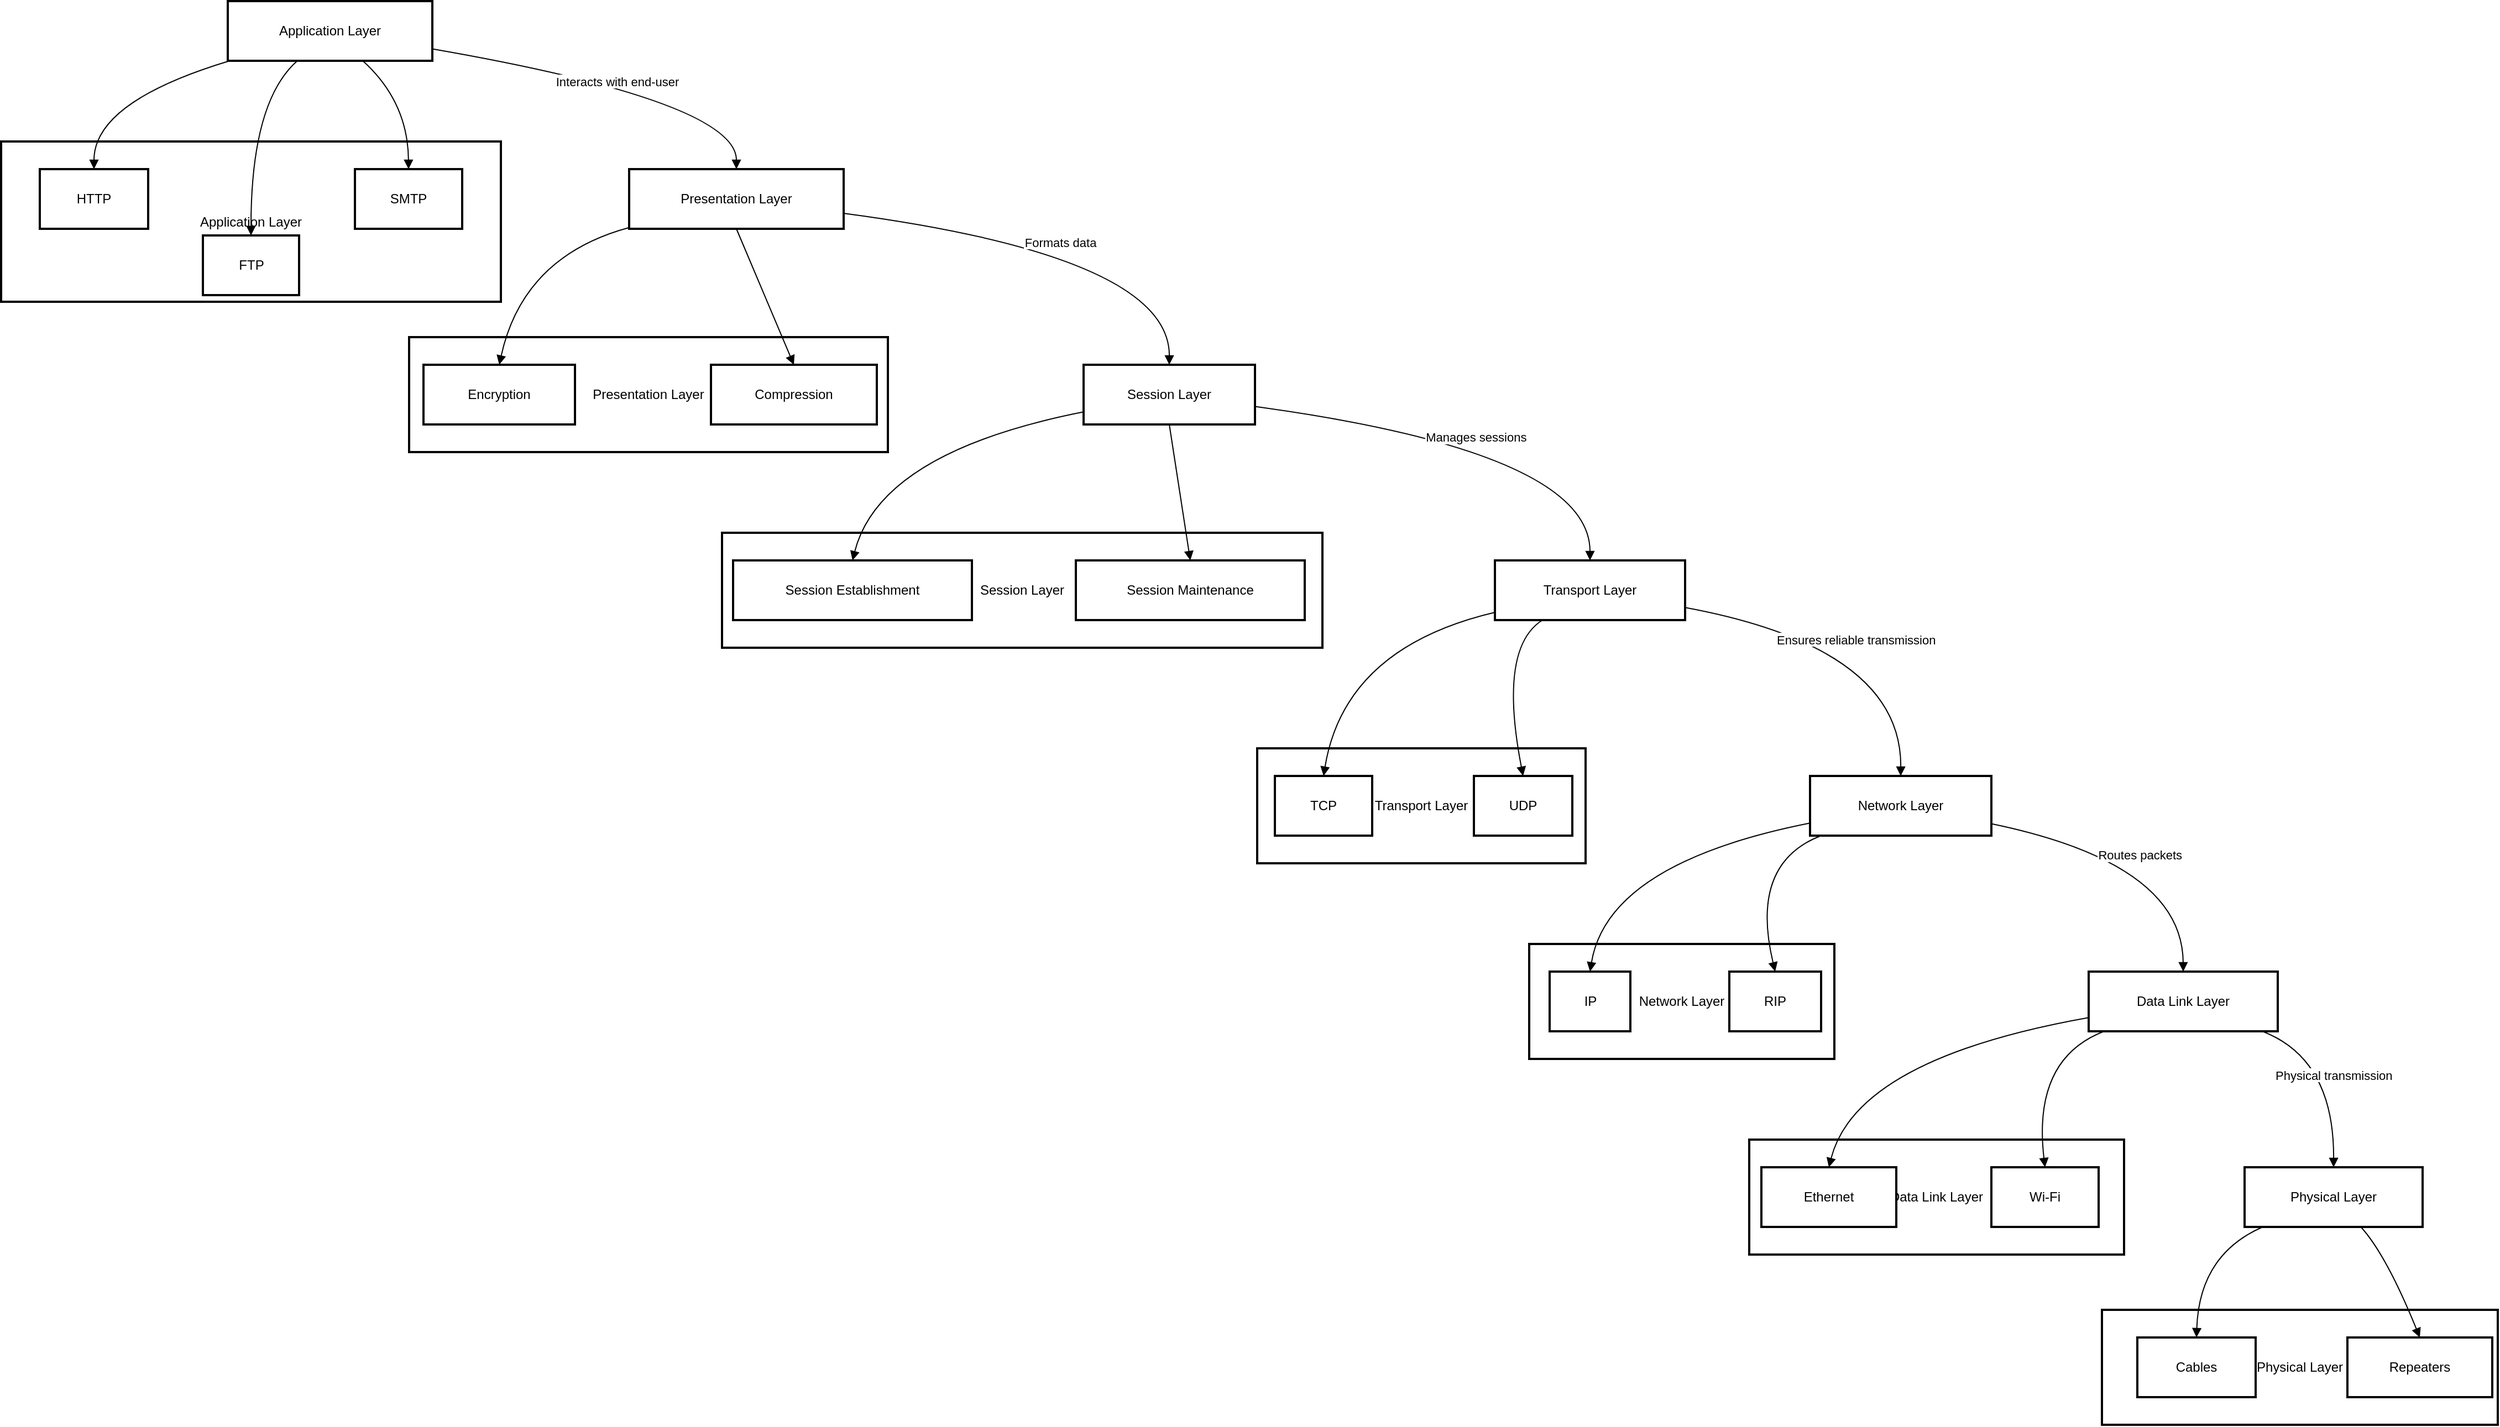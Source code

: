 <mxfile version="28.2.3">
  <diagram name="Page-1" id="ZgYYY9OHjk3PjCL5CJHH">
    <mxGraphModel dx="1330" dy="465" grid="1" gridSize="10" guides="1" tooltips="1" connect="1" arrows="1" fold="1" page="1" pageScale="1" pageWidth="827" pageHeight="1169" math="0" shadow="0">
      <root>
        <mxCell id="0" />
        <mxCell id="1" parent="0" />
        <mxCell id="2" value="Physical Layer" style="whiteSpace=wrap;strokeWidth=2;" parent="1" vertex="1">
          <mxGeometry x="1908" y="1192" width="358" height="104" as="geometry" />
        </mxCell>
        <mxCell id="3" value="Data Link Layer" style="whiteSpace=wrap;strokeWidth=2;" parent="1" vertex="1">
          <mxGeometry x="1589" y="1038" width="339" height="104" as="geometry" />
        </mxCell>
        <mxCell id="4" value="Network Layer" style="whiteSpace=wrap;strokeWidth=2;" parent="1" vertex="1">
          <mxGeometry x="1390" y="861" width="276" height="104" as="geometry" />
        </mxCell>
        <mxCell id="5" value="Transport Layer" style="whiteSpace=wrap;strokeWidth=2;" parent="1" vertex="1">
          <mxGeometry x="1144" y="684" width="297" height="104" as="geometry" />
        </mxCell>
        <mxCell id="6" value="Session Layer" style="whiteSpace=wrap;strokeWidth=2;" parent="1" vertex="1">
          <mxGeometry x="660" y="489" width="543" height="104" as="geometry" />
        </mxCell>
        <mxCell id="7" value="Presentation Layer" style="whiteSpace=wrap;strokeWidth=2;" parent="1" vertex="1">
          <mxGeometry x="377" y="312" width="433" height="104" as="geometry" />
        </mxCell>
        <mxCell id="8" value="Application Layer" style="whiteSpace=wrap;strokeWidth=2;" parent="1" vertex="1">
          <mxGeometry x="8" y="135" width="452" height="145" as="geometry" />
        </mxCell>
        <mxCell id="9" value="Application Layer" style="whiteSpace=wrap;strokeWidth=2;" parent="1" vertex="1">
          <mxGeometry x="213" y="8" width="185" height="54" as="geometry" />
        </mxCell>
        <mxCell id="10" value="Presentation Layer" style="whiteSpace=wrap;strokeWidth=2;" parent="1" vertex="1">
          <mxGeometry x="576" y="160" width="194" height="54" as="geometry" />
        </mxCell>
        <mxCell id="11" value="Session Layer" style="whiteSpace=wrap;strokeWidth=2;" parent="1" vertex="1">
          <mxGeometry x="987" y="337" width="155" height="54" as="geometry" />
        </mxCell>
        <mxCell id="12" value="Transport Layer" style="whiteSpace=wrap;strokeWidth=2;" parent="1" vertex="1">
          <mxGeometry x="1359" y="514" width="172" height="54" as="geometry" />
        </mxCell>
        <mxCell id="13" value="Network Layer" style="whiteSpace=wrap;strokeWidth=2;" parent="1" vertex="1">
          <mxGeometry x="1644" y="709" width="164" height="54" as="geometry" />
        </mxCell>
        <mxCell id="14" value="Data Link Layer" style="whiteSpace=wrap;strokeWidth=2;" parent="1" vertex="1">
          <mxGeometry x="1896" y="886" width="171" height="54" as="geometry" />
        </mxCell>
        <mxCell id="15" value="Physical Layer" style="whiteSpace=wrap;strokeWidth=2;" parent="1" vertex="1">
          <mxGeometry x="2037" y="1063" width="161" height="54" as="geometry" />
        </mxCell>
        <mxCell id="16" value="HTTP" style="whiteSpace=wrap;strokeWidth=2;" parent="1" vertex="1">
          <mxGeometry x="43" y="160" width="98" height="54" as="geometry" />
        </mxCell>
        <mxCell id="17" value="FTP" style="whiteSpace=wrap;strokeWidth=2;" parent="1" vertex="1">
          <mxGeometry x="190.5" y="220" width="87" height="54" as="geometry" />
        </mxCell>
        <mxCell id="18" value="SMTP" style="whiteSpace=wrap;strokeWidth=2;" parent="1" vertex="1">
          <mxGeometry x="328" y="160" width="97" height="54" as="geometry" />
        </mxCell>
        <mxCell id="19" value="Encryption" style="whiteSpace=wrap;strokeWidth=2;" parent="1" vertex="1">
          <mxGeometry x="390" y="337" width="137" height="54" as="geometry" />
        </mxCell>
        <mxCell id="20" value="Compression" style="whiteSpace=wrap;strokeWidth=2;" parent="1" vertex="1">
          <mxGeometry x="650" y="337" width="150" height="54" as="geometry" />
        </mxCell>
        <mxCell id="21" value="Session Establishment" style="whiteSpace=wrap;strokeWidth=2;" parent="1" vertex="1">
          <mxGeometry x="670" y="514" width="216" height="54" as="geometry" />
        </mxCell>
        <mxCell id="22" value="Session Maintenance" style="whiteSpace=wrap;strokeWidth=2;" parent="1" vertex="1">
          <mxGeometry x="980" y="514" width="207" height="54" as="geometry" />
        </mxCell>
        <mxCell id="23" value="TCP" style="whiteSpace=wrap;strokeWidth=2;" parent="1" vertex="1">
          <mxGeometry x="1160" y="709" width="88" height="54" as="geometry" />
        </mxCell>
        <mxCell id="24" value="UDP" style="whiteSpace=wrap;strokeWidth=2;" parent="1" vertex="1">
          <mxGeometry x="1340" y="709" width="89" height="54" as="geometry" />
        </mxCell>
        <mxCell id="25" value="IP" style="whiteSpace=wrap;strokeWidth=2;" parent="1" vertex="1">
          <mxGeometry x="1408.5" y="886" width="73" height="54" as="geometry" />
        </mxCell>
        <mxCell id="26" value="RIP" style="whiteSpace=wrap;strokeWidth=2;" parent="1" vertex="1">
          <mxGeometry x="1571" y="886" width="83" height="54" as="geometry" />
        </mxCell>
        <mxCell id="27" value="Ethernet" style="whiteSpace=wrap;strokeWidth=2;" parent="1" vertex="1">
          <mxGeometry x="1600" y="1063" width="122" height="54" as="geometry" />
        </mxCell>
        <mxCell id="28" value="Wi-Fi" style="whiteSpace=wrap;strokeWidth=2;" parent="1" vertex="1">
          <mxGeometry x="1808" y="1063" width="97" height="54" as="geometry" />
        </mxCell>
        <mxCell id="29" value="Cables" style="whiteSpace=wrap;strokeWidth=2;" parent="1" vertex="1">
          <mxGeometry x="1940" y="1217" width="107" height="54" as="geometry" />
        </mxCell>
        <mxCell id="30" value="Repeaters" style="whiteSpace=wrap;strokeWidth=2;" parent="1" vertex="1">
          <mxGeometry x="2130" y="1217" width="131" height="54" as="geometry" />
        </mxCell>
        <mxCell id="31" value="Interacts with end-user" style="curved=1;startArrow=none;endArrow=block;exitX=1;exitY=0.8;entryX=0.5;entryY=0;" parent="1" source="9" target="10" edge="1">
          <mxGeometry relative="1" as="geometry">
            <Array as="points">
              <mxPoint x="673" y="99" />
            </Array>
          </mxGeometry>
        </mxCell>
        <mxCell id="32" value="Formats data" style="curved=1;startArrow=none;endArrow=block;exitX=1;exitY=0.74;entryX=0.5;entryY=0;" parent="1" source="10" target="11" edge="1">
          <mxGeometry relative="1" as="geometry">
            <Array as="points">
              <mxPoint x="1065" y="239" />
            </Array>
          </mxGeometry>
        </mxCell>
        <mxCell id="33" value="Manages sessions" style="curved=1;startArrow=none;endArrow=block;exitX=1;exitY=0.7;entryX=0.5;entryY=0;" parent="1" source="11" target="12" edge="1">
          <mxGeometry relative="1" as="geometry">
            <Array as="points">
              <mxPoint x="1445" y="416" />
            </Array>
          </mxGeometry>
        </mxCell>
        <mxCell id="34" value="Ensures reliable transmission" style="curved=1;startArrow=none;endArrow=block;exitX=1;exitY=0.79;entryX=0.5;entryY=-0.01;" parent="1" source="12" target="13" edge="1">
          <mxGeometry relative="1" as="geometry">
            <Array as="points">
              <mxPoint x="1727" y="593" />
            </Array>
          </mxGeometry>
        </mxCell>
        <mxCell id="35" value="Routes packets" style="curved=1;startArrow=none;endArrow=block;exitX=1;exitY=0.8;entryX=0.5;entryY=-0.01;" parent="1" source="13" target="14" edge="1">
          <mxGeometry relative="1" as="geometry">
            <Array as="points">
              <mxPoint x="1981" y="788" />
            </Array>
          </mxGeometry>
        </mxCell>
        <mxCell id="36" value="Physical transmission" style="curved=1;startArrow=none;endArrow=block;exitX=0.91;exitY=0.99;entryX=0.5;entryY=-0.01;" parent="1" source="14" target="15" edge="1">
          <mxGeometry relative="1" as="geometry">
            <Array as="points">
              <mxPoint x="2118" y="965" />
            </Array>
          </mxGeometry>
        </mxCell>
        <mxCell id="37" value="" style="curved=1;startArrow=none;endArrow=block;exitX=0.01;exitY=1;entryX=0.5;entryY=0;" parent="1" source="9" target="16" edge="1">
          <mxGeometry relative="1" as="geometry">
            <Array as="points">
              <mxPoint x="92" y="99" />
            </Array>
          </mxGeometry>
        </mxCell>
        <mxCell id="38" value="" style="curved=1;startArrow=none;endArrow=block;exitX=0.34;exitY=1;entryX=0.5;entryY=0;" parent="1" source="9" target="17" edge="1">
          <mxGeometry relative="1" as="geometry">
            <Array as="points">
              <mxPoint x="234" y="99" />
            </Array>
          </mxGeometry>
        </mxCell>
        <mxCell id="39" value="" style="curved=1;startArrow=none;endArrow=block;exitX=0.66;exitY=1;entryX=0.5;entryY=0;" parent="1" source="9" target="18" edge="1">
          <mxGeometry relative="1" as="geometry">
            <Array as="points">
              <mxPoint x="376" y="99" />
            </Array>
          </mxGeometry>
        </mxCell>
        <mxCell id="40" value="" style="curved=1;startArrow=none;endArrow=block;exitX=0;exitY=0.98;entryX=0.5;entryY=0;" parent="1" source="10" target="19" edge="1">
          <mxGeometry relative="1" as="geometry">
            <Array as="points">
              <mxPoint x="480" y="239" />
            </Array>
          </mxGeometry>
        </mxCell>
        <mxCell id="41" value="" style="curved=1;startArrow=none;endArrow=block;exitX=0.5;exitY=1;entryX=0.5;entryY=0;" parent="1" source="10" target="20" edge="1">
          <mxGeometry relative="1" as="geometry">
            <Array as="points" />
          </mxGeometry>
        </mxCell>
        <mxCell id="42" value="" style="curved=1;startArrow=none;endArrow=block;exitX=0;exitY=0.79;entryX=0.5;entryY=0;" parent="1" source="11" target="21" edge="1">
          <mxGeometry relative="1" as="geometry">
            <Array as="points">
              <mxPoint x="803" y="416" />
            </Array>
          </mxGeometry>
        </mxCell>
        <mxCell id="43" value="" style="curved=1;startArrow=none;endArrow=block;exitX=0.5;exitY=1;entryX=0.5;entryY=0;" parent="1" source="11" target="22" edge="1">
          <mxGeometry relative="1" as="geometry">
            <Array as="points" />
          </mxGeometry>
        </mxCell>
        <mxCell id="44" value="" style="curved=1;startArrow=none;endArrow=block;exitX=0;exitY=0.87;entryX=0.5;entryY=-0.01;" parent="1" source="12" target="23" edge="1">
          <mxGeometry relative="1" as="geometry">
            <Array as="points">
              <mxPoint x="1223" y="593" />
            </Array>
          </mxGeometry>
        </mxCell>
        <mxCell id="45" value="" style="curved=1;startArrow=none;endArrow=block;exitX=0.25;exitY=1;entryX=0.5;entryY=-0.01;" parent="1" source="12" target="24" edge="1">
          <mxGeometry relative="1" as="geometry">
            <Array as="points">
              <mxPoint x="1362" y="593" />
            </Array>
          </mxGeometry>
        </mxCell>
        <mxCell id="46" value="" style="curved=1;startArrow=none;endArrow=block;exitX=0;exitY=0.79;entryX=0.5;entryY=-0.01;" parent="1" source="13" target="25" edge="1">
          <mxGeometry relative="1" as="geometry">
            <Array as="points">
              <mxPoint x="1461" y="788" />
            </Array>
          </mxGeometry>
        </mxCell>
        <mxCell id="47" value="" style="curved=1;startArrow=none;endArrow=block;exitX=0.07;exitY=0.99;entryX=0.5;entryY=-0.01;" parent="1" source="13" target="26" edge="1">
          <mxGeometry relative="1" as="geometry">
            <Array as="points">
              <mxPoint x="1589" y="788" />
            </Array>
          </mxGeometry>
        </mxCell>
        <mxCell id="48" value="" style="curved=1;startArrow=none;endArrow=block;exitX=0;exitY=0.77;entryX=0.5;entryY=-0.01;" parent="1" source="14" target="27" edge="1">
          <mxGeometry relative="1" as="geometry">
            <Array as="points">
              <mxPoint x="1686" y="965" />
            </Array>
          </mxGeometry>
        </mxCell>
        <mxCell id="49" value="" style="curved=1;startArrow=none;endArrow=block;exitX=0.09;exitY=0.99;entryX=0.5;entryY=-0.01;" parent="1" source="14" target="28" edge="1">
          <mxGeometry relative="1" as="geometry">
            <Array as="points">
              <mxPoint x="1845" y="965" />
            </Array>
          </mxGeometry>
        </mxCell>
        <mxCell id="50" value="" style="curved=1;startArrow=none;endArrow=block;exitX=0.11;exitY=0.99;entryX=0.5;entryY=-0.01;" parent="1" source="15" target="29" edge="1">
          <mxGeometry relative="1" as="geometry">
            <Array as="points">
              <mxPoint x="1996" y="1142" />
            </Array>
          </mxGeometry>
        </mxCell>
        <mxCell id="51" value="" style="curved=1;startArrow=none;endArrow=block;exitX=0.65;exitY=0.99;entryX=0.5;entryY=-0.01;" parent="1" source="15" target="30" edge="1">
          <mxGeometry relative="1" as="geometry">
            <Array as="points">
              <mxPoint x="2165" y="1142" />
            </Array>
          </mxGeometry>
        </mxCell>
      </root>
    </mxGraphModel>
  </diagram>
</mxfile>

